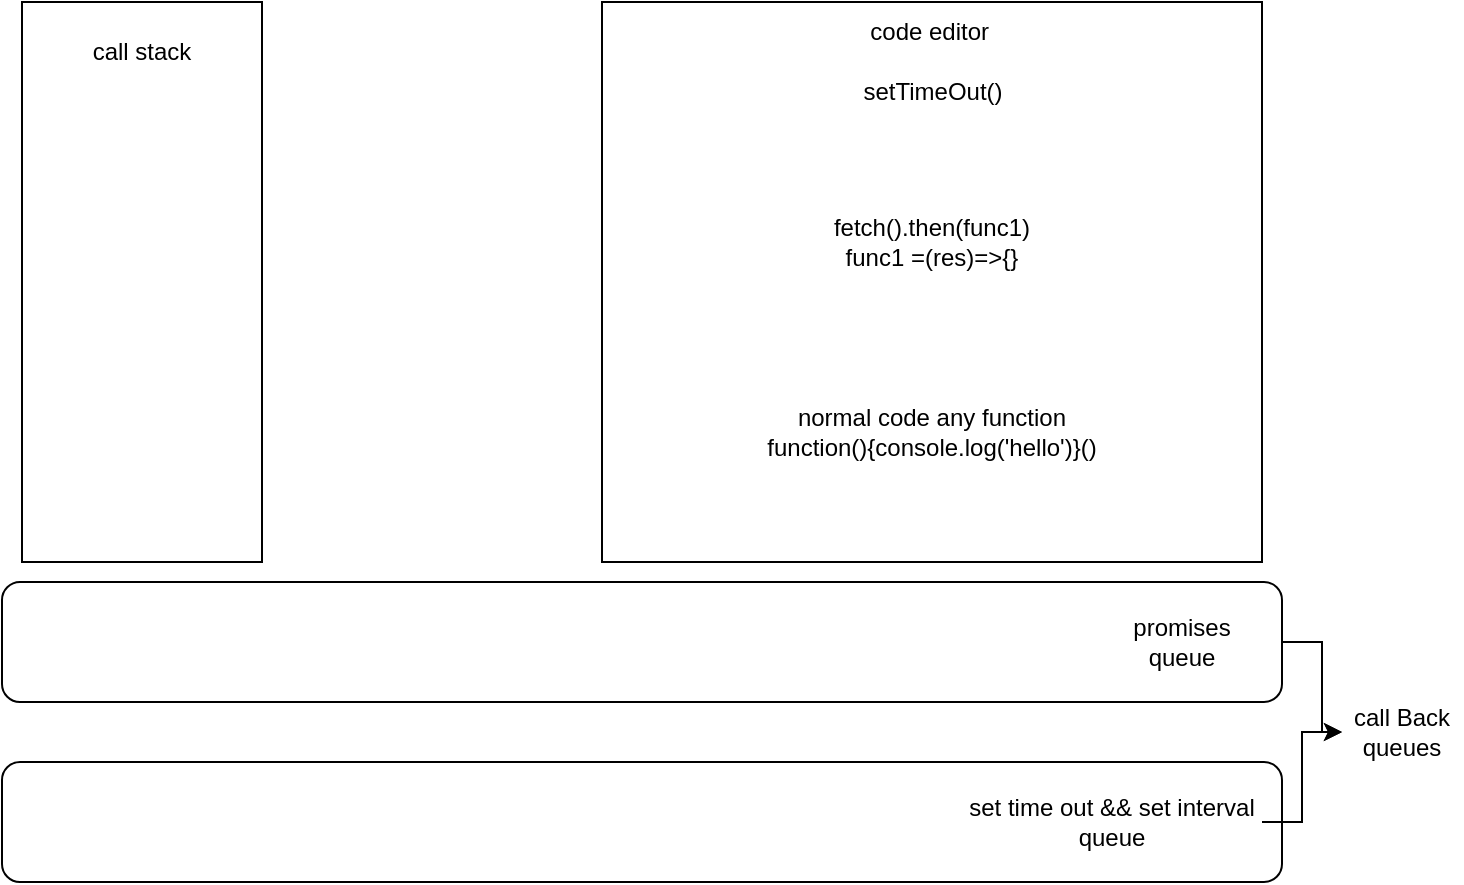 <mxfile version="16.1.0" type="github">
  <diagram id="Xk7DdqwGz21JMi8Jqe_0" name="Page-1">
    <mxGraphModel dx="946" dy="526" grid="1" gridSize="10" guides="1" tooltips="1" connect="1" arrows="1" fold="1" page="1" pageScale="1" pageWidth="827" pageHeight="1169" math="0" shadow="0">
      <root>
        <mxCell id="0" />
        <mxCell id="1" parent="0" />
        <mxCell id="3JeaJtggGYgkC80GPTok-1" value="" style="rounded=0;whiteSpace=wrap;html=1;" parent="1" vertex="1">
          <mxGeometry x="310" y="30" width="330" height="280" as="geometry" />
        </mxCell>
        <mxCell id="py5BAItJTNhBM44P2KK3-6" style="edgeStyle=orthogonalEdgeStyle;rounded=0;orthogonalLoop=1;jettySize=auto;html=1;exitX=1;exitY=0.5;exitDx=0;exitDy=0;" edge="1" parent="1" source="3JeaJtggGYgkC80GPTok-2" target="py5BAItJTNhBM44P2KK3-5">
          <mxGeometry relative="1" as="geometry" />
        </mxCell>
        <mxCell id="3JeaJtggGYgkC80GPTok-2" value="" style="rounded=1;whiteSpace=wrap;html=1;" parent="1" vertex="1">
          <mxGeometry x="10" y="320" width="640" height="60" as="geometry" />
        </mxCell>
        <mxCell id="3JeaJtggGYgkC80GPTok-3" value="" style="rounded=1;whiteSpace=wrap;html=1;" parent="1" vertex="1">
          <mxGeometry x="10" y="410" width="640" height="60" as="geometry" />
        </mxCell>
        <mxCell id="3JeaJtggGYgkC80GPTok-4" value="" style="rounded=0;whiteSpace=wrap;html=1;" parent="1" vertex="1">
          <mxGeometry x="20" y="30" width="120" height="280" as="geometry" />
        </mxCell>
        <mxCell id="3JeaJtggGYgkC80GPTok-7" value="code editor&amp;nbsp;" style="text;html=1;strokeColor=none;fillColor=none;align=center;verticalAlign=middle;whiteSpace=wrap;rounded=0;" parent="1" vertex="1">
          <mxGeometry x="422.5" y="30" width="105" height="30" as="geometry" />
        </mxCell>
        <mxCell id="3JeaJtggGYgkC80GPTok-10" value="fetch().then(func1)&lt;br&gt;func1 =(res)=&amp;gt;{}" style="text;html=1;strokeColor=none;fillColor=none;align=center;verticalAlign=middle;whiteSpace=wrap;rounded=0;" parent="1" vertex="1">
          <mxGeometry x="402" y="120" width="146" height="60" as="geometry" />
        </mxCell>
        <mxCell id="3JeaJtggGYgkC80GPTok-11" value="setTimeOut()" style="text;html=1;strokeColor=none;fillColor=none;align=center;verticalAlign=middle;whiteSpace=wrap;rounded=0;" parent="1" vertex="1">
          <mxGeometry x="426.5" y="60" width="97" height="30" as="geometry" />
        </mxCell>
        <mxCell id="3JeaJtggGYgkC80GPTok-12" value="normal code any function&lt;br&gt;function(){console.log(&#39;hello&#39;)}()" style="text;html=1;strokeColor=none;fillColor=none;align=center;verticalAlign=middle;whiteSpace=wrap;rounded=0;" parent="1" vertex="1">
          <mxGeometry x="370" y="230" width="210" height="30" as="geometry" />
        </mxCell>
        <mxCell id="py5BAItJTNhBM44P2KK3-2" value="promises queue" style="text;html=1;strokeColor=none;fillColor=none;align=center;verticalAlign=middle;whiteSpace=wrap;rounded=0;" vertex="1" parent="1">
          <mxGeometry x="570" y="335" width="60" height="30" as="geometry" />
        </mxCell>
        <mxCell id="py5BAItJTNhBM44P2KK3-7" style="edgeStyle=orthogonalEdgeStyle;rounded=0;orthogonalLoop=1;jettySize=auto;html=1;entryX=0;entryY=0.5;entryDx=0;entryDy=0;" edge="1" parent="1" source="py5BAItJTNhBM44P2KK3-3" target="py5BAItJTNhBM44P2KK3-5">
          <mxGeometry relative="1" as="geometry" />
        </mxCell>
        <mxCell id="py5BAItJTNhBM44P2KK3-3" value="set time out &amp;amp;&amp;amp; set interval queue" style="text;html=1;strokeColor=none;fillColor=none;align=center;verticalAlign=middle;whiteSpace=wrap;rounded=0;" vertex="1" parent="1">
          <mxGeometry x="490" y="425" width="150" height="30" as="geometry" />
        </mxCell>
        <mxCell id="py5BAItJTNhBM44P2KK3-5" value="call Back queues" style="text;html=1;strokeColor=none;fillColor=none;align=center;verticalAlign=middle;whiteSpace=wrap;rounded=0;" vertex="1" parent="1">
          <mxGeometry x="680" y="380" width="60" height="30" as="geometry" />
        </mxCell>
        <mxCell id="py5BAItJTNhBM44P2KK3-8" value="call stack" style="text;html=1;strokeColor=none;fillColor=none;align=center;verticalAlign=middle;whiteSpace=wrap;rounded=0;" vertex="1" parent="1">
          <mxGeometry x="50" y="40" width="60" height="30" as="geometry" />
        </mxCell>
      </root>
    </mxGraphModel>
  </diagram>
</mxfile>
